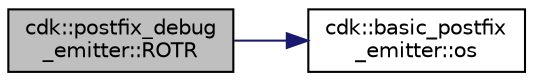 digraph "cdk::postfix_debug_emitter::ROTR"
{
 // INTERACTIVE_SVG=YES
 // LATEX_PDF_SIZE
  edge [fontname="Helvetica",fontsize="10",labelfontname="Helvetica",labelfontsize="10"];
  node [fontname="Helvetica",fontsize="10",shape=record];
  rankdir="LR";
  Node1 [label="cdk::postfix_debug\l_emitter::ROTR",height=0.2,width=0.4,color="black", fillcolor="grey75", style="filled", fontcolor="black",tooltip=" "];
  Node1 -> Node2 [color="midnightblue",fontsize="10",style="solid",fontname="Helvetica"];
  Node2 [label="cdk::basic_postfix\l_emitter::os",height=0.2,width=0.4,color="black", fillcolor="white", style="filled",URL="$classcdk_1_1basic__postfix__emitter.html#a34b69125c2b35e846461de6328894166",tooltip=" "];
}
